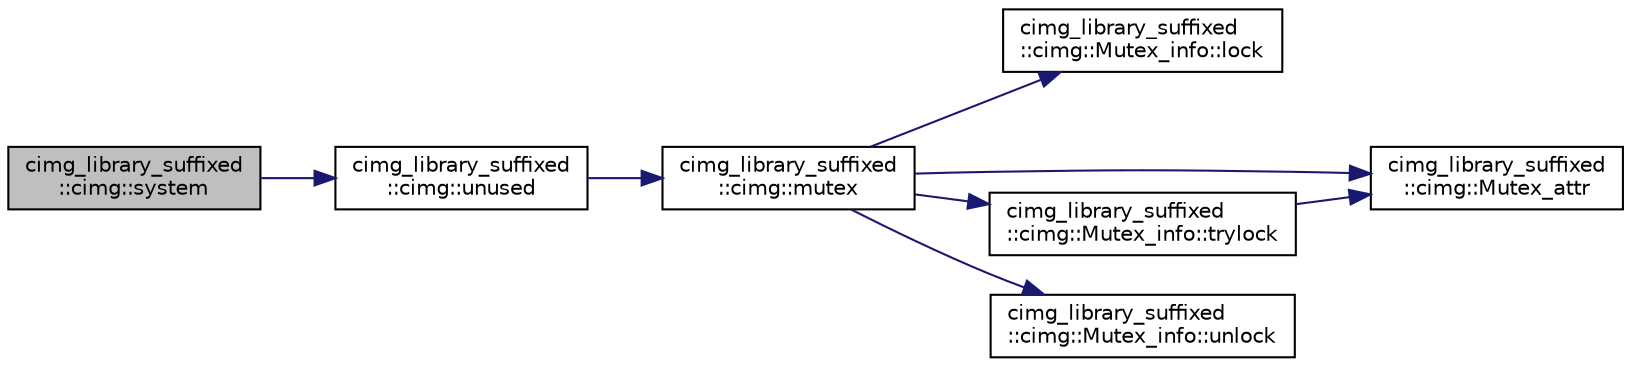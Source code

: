 digraph "cimg_library_suffixed::cimg::system"
{
 // INTERACTIVE_SVG=YES
  edge [fontname="Helvetica",fontsize="10",labelfontname="Helvetica",labelfontsize="10"];
  node [fontname="Helvetica",fontsize="10",shape=record];
  rankdir="LR";
  Node3914 [label="cimg_library_suffixed\l::cimg::system",height=0.2,width=0.4,color="black", fillcolor="grey75", style="filled", fontcolor="black"];
  Node3914 -> Node3915 [color="midnightblue",fontsize="10",style="solid",fontname="Helvetica"];
  Node3915 [label="cimg_library_suffixed\l::cimg::unused",height=0.2,width=0.4,color="black", fillcolor="white", style="filled",URL="$namespacecimg__library__suffixed_1_1cimg.html#a79aef0cbcf66ceb71c2b74cb66b4deb2",tooltip="Avoid warning messages due to unused parameters. Do nothing actually. "];
  Node3915 -> Node3916 [color="midnightblue",fontsize="10",style="solid",fontname="Helvetica"];
  Node3916 [label="cimg_library_suffixed\l::cimg::mutex",height=0.2,width=0.4,color="black", fillcolor="white", style="filled",URL="$namespacecimg__library__suffixed_1_1cimg.html#a9e739e4b4ac058abfba069466617b914"];
  Node3916 -> Node3917 [color="midnightblue",fontsize="10",style="solid",fontname="Helvetica"];
  Node3917 [label="cimg_library_suffixed\l::cimg::Mutex_info::lock",height=0.2,width=0.4,color="black", fillcolor="white", style="filled",URL="$structcimg__library__suffixed_1_1cimg_1_1_mutex__info.html#a6cc8e26847a1aa649febed03d70182e7"];
  Node3916 -> Node3918 [color="midnightblue",fontsize="10",style="solid",fontname="Helvetica"];
  Node3918 [label="cimg_library_suffixed\l::cimg::Mutex_attr",height=0.2,width=0.4,color="black", fillcolor="white", style="filled",URL="$namespacecimg__library__suffixed_1_1cimg.html#aa0e1bc96ae6e235dc5b67b8b0a466166"];
  Node3916 -> Node3919 [color="midnightblue",fontsize="10",style="solid",fontname="Helvetica"];
  Node3919 [label="cimg_library_suffixed\l::cimg::Mutex_info::trylock",height=0.2,width=0.4,color="black", fillcolor="white", style="filled",URL="$structcimg__library__suffixed_1_1cimg_1_1_mutex__info.html#a9bf4ed1e1dfe6f28fa6250cd04f3c900"];
  Node3919 -> Node3918 [color="midnightblue",fontsize="10",style="solid",fontname="Helvetica"];
  Node3916 -> Node3920 [color="midnightblue",fontsize="10",style="solid",fontname="Helvetica"];
  Node3920 [label="cimg_library_suffixed\l::cimg::Mutex_info::unlock",height=0.2,width=0.4,color="black", fillcolor="white", style="filled",URL="$structcimg__library__suffixed_1_1cimg_1_1_mutex__info.html#afac3fa5f107ad4795fb867050f616555"];
}
